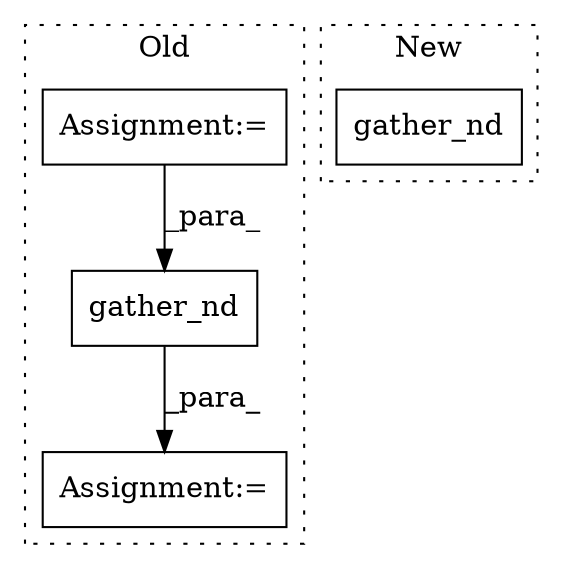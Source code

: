 digraph G {
subgraph cluster0 {
1 [label="gather_nd" a="32" s="3008,3082" l="10,1" shape="box"];
3 [label="Assignment:=" a="7" s="2151" l="13" shape="box"];
4 [label="Assignment:=" a="7" s="2996" l="1" shape="box"];
label = "Old";
style="dotted";
}
subgraph cluster1 {
2 [label="gather_nd" a="32" s="2500,2520" l="10,1" shape="box"];
label = "New";
style="dotted";
}
1 -> 4 [label="_para_"];
3 -> 1 [label="_para_"];
}